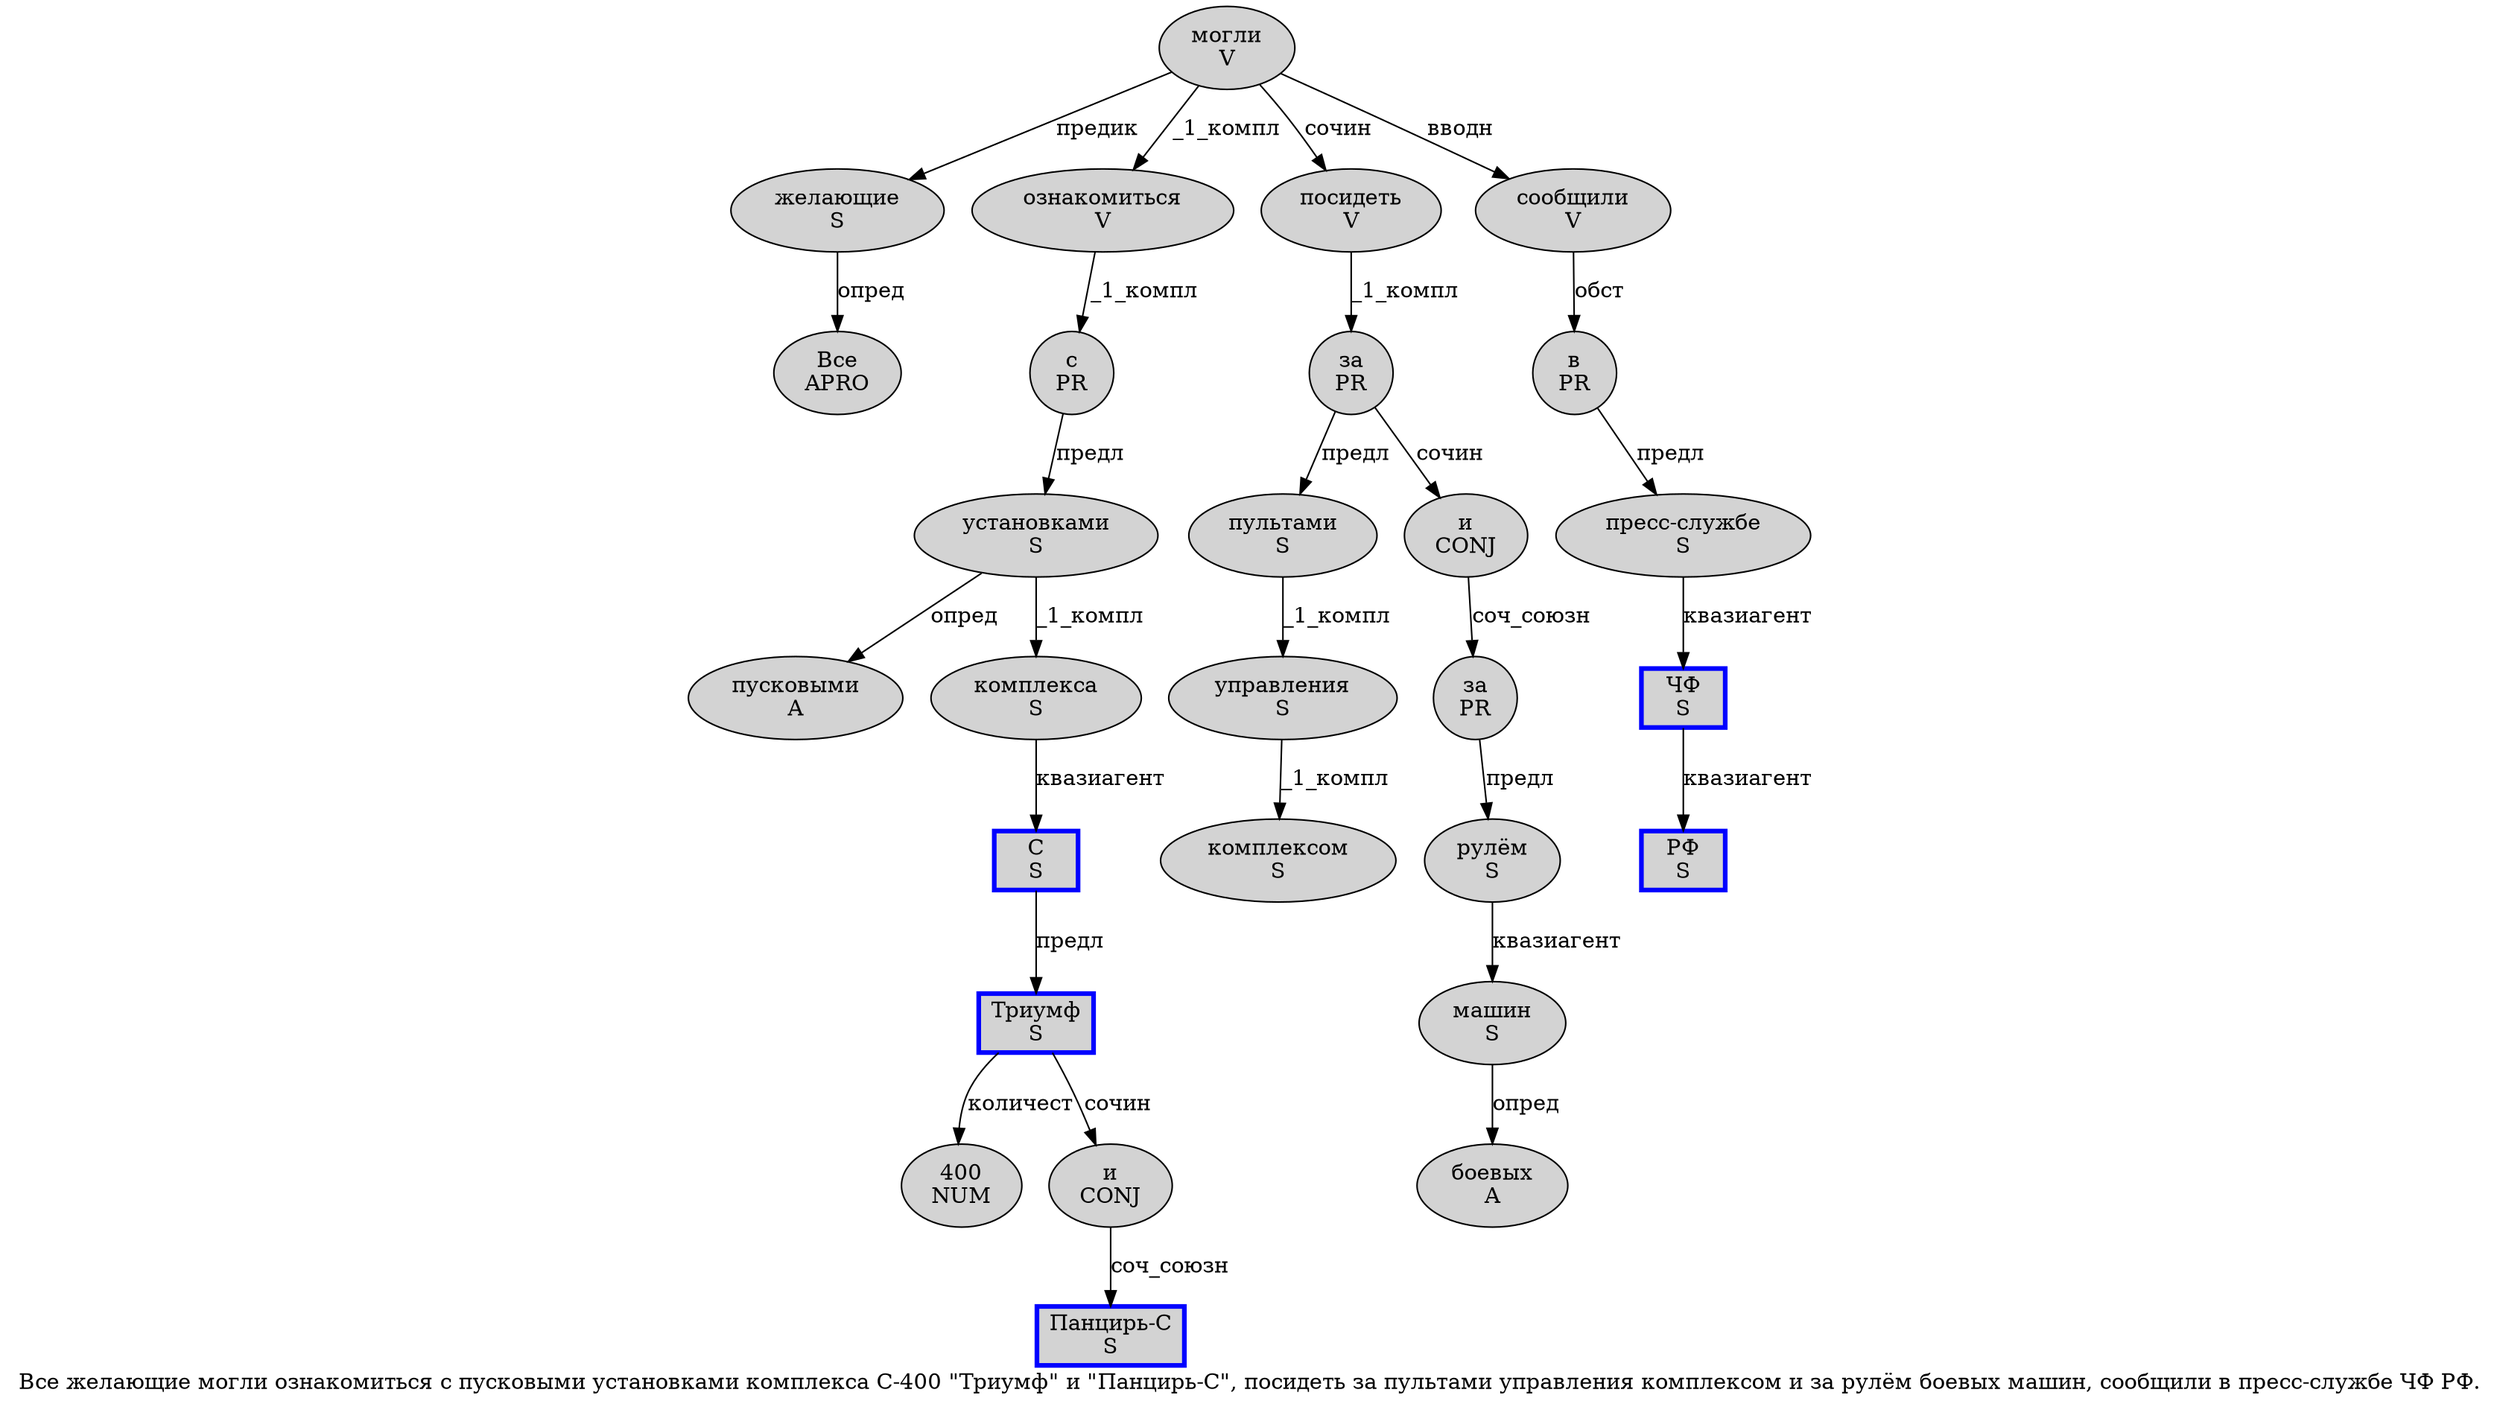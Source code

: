 digraph SENTENCE_361 {
	graph [label="Все желающие могли ознакомиться с пусковыми установками комплекса С-400 \"Триумф\" и \"Панцирь-С\", посидеть за пультами управления комплексом и за рулём боевых машин, сообщили в пресс-службе ЧФ РФ."]
	node [style=filled]
		0 [label="Все
APRO" color="" fillcolor=lightgray penwidth=1 shape=ellipse]
		1 [label="желающие
S" color="" fillcolor=lightgray penwidth=1 shape=ellipse]
		2 [label="могли
V" color="" fillcolor=lightgray penwidth=1 shape=ellipse]
		3 [label="ознакомиться
V" color="" fillcolor=lightgray penwidth=1 shape=ellipse]
		4 [label="с
PR" color="" fillcolor=lightgray penwidth=1 shape=ellipse]
		5 [label="пусковыми
A" color="" fillcolor=lightgray penwidth=1 shape=ellipse]
		6 [label="установками
S" color="" fillcolor=lightgray penwidth=1 shape=ellipse]
		7 [label="комплекса
S" color="" fillcolor=lightgray penwidth=1 shape=ellipse]
		8 [label="С
S" color=blue fillcolor=lightgray penwidth=3 shape=box]
		10 [label="400
NUM" color="" fillcolor=lightgray penwidth=1 shape=ellipse]
		12 [label="Триумф
S" color=blue fillcolor=lightgray penwidth=3 shape=box]
		14 [label="и
CONJ" color="" fillcolor=lightgray penwidth=1 shape=ellipse]
		16 [label="Панцирь-С
S" color=blue fillcolor=lightgray penwidth=3 shape=box]
		19 [label="посидеть
V" color="" fillcolor=lightgray penwidth=1 shape=ellipse]
		20 [label="за
PR" color="" fillcolor=lightgray penwidth=1 shape=ellipse]
		21 [label="пультами
S" color="" fillcolor=lightgray penwidth=1 shape=ellipse]
		22 [label="управления
S" color="" fillcolor=lightgray penwidth=1 shape=ellipse]
		23 [label="комплексом
S" color="" fillcolor=lightgray penwidth=1 shape=ellipse]
		24 [label="и
CONJ" color="" fillcolor=lightgray penwidth=1 shape=ellipse]
		25 [label="за
PR" color="" fillcolor=lightgray penwidth=1 shape=ellipse]
		26 [label="рулём
S" color="" fillcolor=lightgray penwidth=1 shape=ellipse]
		27 [label="боевых
A" color="" fillcolor=lightgray penwidth=1 shape=ellipse]
		28 [label="машин
S" color="" fillcolor=lightgray penwidth=1 shape=ellipse]
		30 [label="сообщили
V" color="" fillcolor=lightgray penwidth=1 shape=ellipse]
		31 [label="в
PR" color="" fillcolor=lightgray penwidth=1 shape=ellipse]
		32 [label="пресс-службе
S" color="" fillcolor=lightgray penwidth=1 shape=ellipse]
		33 [label="ЧФ
S" color=blue fillcolor=lightgray penwidth=3 shape=box]
		34 [label="РФ
S" color=blue fillcolor=lightgray penwidth=3 shape=box]
			31 -> 32 [label="предл"]
			14 -> 16 [label="соч_союзн"]
			1 -> 0 [label="опред"]
			28 -> 27 [label="опред"]
			12 -> 10 [label="количест"]
			12 -> 14 [label="сочин"]
			22 -> 23 [label="_1_компл"]
			8 -> 12 [label="предл"]
			30 -> 31 [label="обст"]
			24 -> 25 [label="соч_союзн"]
			19 -> 20 [label="_1_компл"]
			7 -> 8 [label="квазиагент"]
			3 -> 4 [label="_1_компл"]
			21 -> 22 [label="_1_компл"]
			26 -> 28 [label="квазиагент"]
			32 -> 33 [label="квазиагент"]
			2 -> 1 [label="предик"]
			2 -> 3 [label="_1_компл"]
			2 -> 19 [label="сочин"]
			2 -> 30 [label="вводн"]
			20 -> 21 [label="предл"]
			20 -> 24 [label="сочин"]
			33 -> 34 [label="квазиагент"]
			4 -> 6 [label="предл"]
			6 -> 5 [label="опред"]
			6 -> 7 [label="_1_компл"]
			25 -> 26 [label="предл"]
}